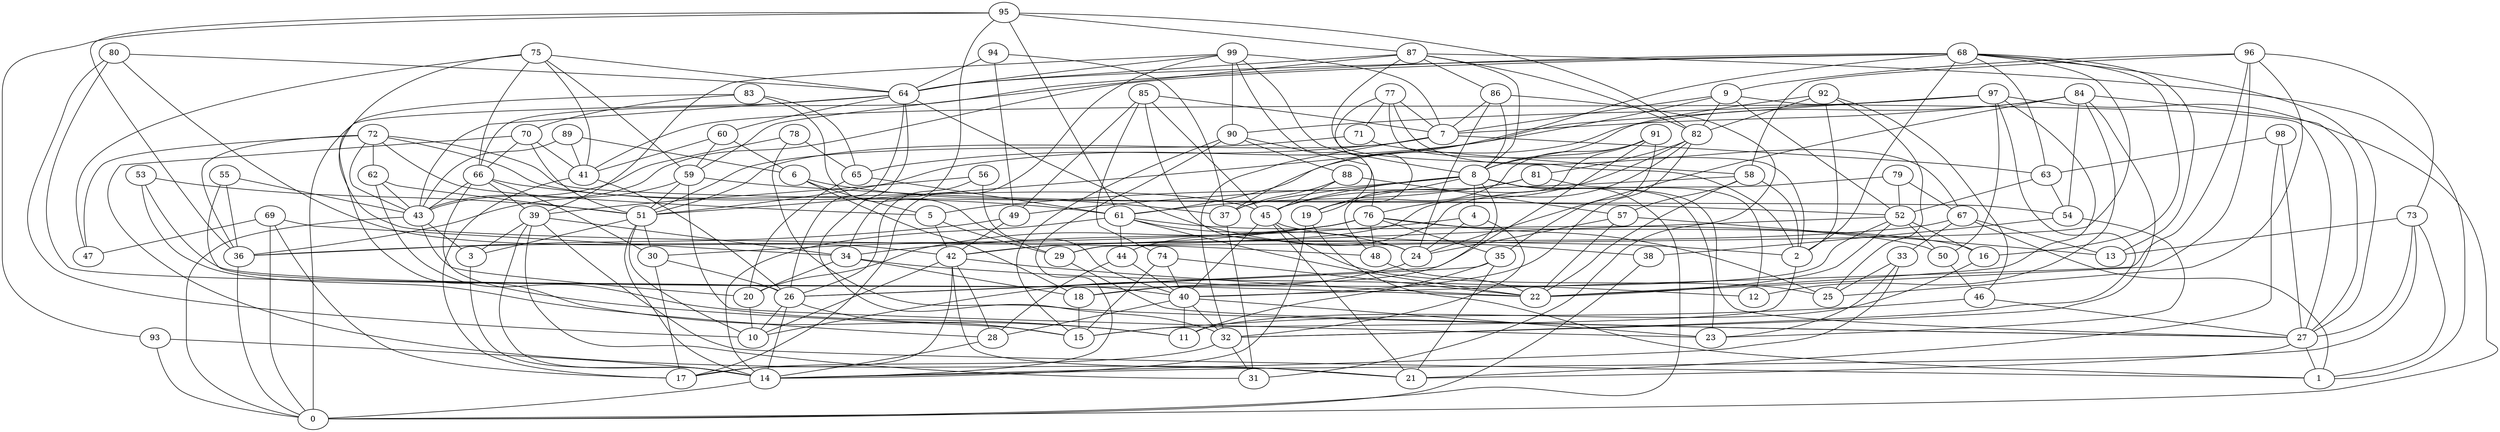 digraph GG_graph {

subgraph G_graph {
edge [color = black]
"60" -> "59" [dir = none]
"60" -> "6" [dir = none]
"60" -> "41" [dir = none]
"78" -> "65" [dir = none]
"78" -> "27" [dir = none]
"78" -> "43" [dir = none]
"49" -> "36" [dir = none]
"49" -> "42" [dir = none]
"83" -> "65" [dir = none]
"83" -> "11" [dir = none]
"83" -> "29" [dir = none]
"83" -> "70" [dir = none]
"87" -> "1" [dir = none]
"87" -> "59" [dir = none]
"87" -> "82" [dir = none]
"87" -> "2" [dir = none]
"87" -> "86" [dir = none]
"87" -> "64" [dir = none]
"87" -> "8" [dir = none]
"89" -> "6" [dir = none]
"89" -> "41" [dir = none]
"89" -> "43" [dir = none]
"88" -> "45" [dir = none]
"88" -> "57" [dir = none]
"88" -> "37" [dir = none]
"98" -> "63" [dir = none]
"98" -> "21" [dir = none]
"98" -> "27" [dir = none]
"79" -> "52" [dir = none]
"79" -> "44" [dir = none]
"79" -> "67" [dir = none]
"56" -> "40" [dir = none]
"56" -> "39" [dir = none]
"56" -> "26" [dir = none]
"26" -> "14" [dir = none]
"26" -> "15" [dir = none]
"26" -> "10" [dir = none]
"41" -> "17" [dir = none]
"41" -> "26" [dir = none]
"74" -> "15" [dir = none]
"74" -> "40" [dir = none]
"74" -> "22" [dir = none]
"2" -> "15" [dir = none]
"97" -> "32" [dir = none]
"97" -> "22" [dir = none]
"97" -> "0" [dir = none]
"97" -> "41" [dir = none]
"97" -> "90" [dir = none]
"97" -> "51" [dir = none]
"97" -> "50" [dir = none]
"71" -> "58" [dir = none]
"71" -> "51" [dir = none]
"53" -> "28" [dir = none]
"53" -> "22" [dir = none]
"53" -> "51" [dir = none]
"52" -> "16" [dir = none]
"52" -> "50" [dir = none]
"52" -> "18" [dir = none]
"52" -> "22" [dir = none]
"52" -> "29" [dir = none]
"92" -> "2" [dir = none]
"92" -> "46" [dir = none]
"92" -> "8" [dir = none]
"92" -> "82" [dir = none]
"92" -> "25" [dir = none]
"82" -> "81" [dir = none]
"82" -> "42" [dir = none]
"82" -> "76" [dir = none]
"82" -> "40" [dir = none]
"68" -> "37" [dir = none]
"68" -> "2" [dir = none]
"68" -> "13" [dir = none]
"68" -> "63" [dir = none]
"68" -> "29" [dir = none]
"68" -> "64" [dir = none]
"68" -> "43" [dir = none]
"68" -> "27" [dir = none]
"68" -> "16" [dir = none]
"68" -> "66" [dir = none]
"94" -> "37" [dir = none]
"94" -> "49" [dir = none]
"94" -> "64" [dir = none]
"70" -> "41" [dir = none]
"70" -> "51" [dir = none]
"70" -> "21" [dir = none]
"70" -> "66" [dir = none]
"66" -> "30" [dir = none]
"66" -> "43" [dir = none]
"66" -> "15" [dir = none]
"66" -> "61" [dir = none]
"66" -> "39" [dir = none]
"93" -> "0" [dir = none]
"93" -> "14" [dir = none]
"9" -> "27" [dir = none]
"9" -> "51" [dir = none]
"9" -> "82" [dir = none]
"9" -> "7" [dir = none]
"9" -> "52" [dir = none]
"39" -> "31" [dir = none]
"39" -> "34" [dir = none]
"39" -> "14" [dir = none]
"39" -> "1" [dir = none]
"39" -> "3" [dir = none]
"90" -> "14" [dir = none]
"90" -> "88" [dir = none]
"90" -> "15" [dir = none]
"90" -> "76" [dir = none]
"6" -> "5" [dir = none]
"6" -> "18" [dir = none]
"6" -> "37" [dir = none]
"33" -> "23" [dir = none]
"33" -> "25" [dir = none]
"33" -> "14" [dir = none]
"48" -> "22" [dir = none]
"51" -> "3" [dir = none]
"51" -> "30" [dir = none]
"51" -> "10" [dir = none]
"51" -> "14" [dir = none]
"20" -> "10" [dir = none]
"86" -> "8" [dir = none]
"86" -> "24" [dir = none]
"86" -> "31" [dir = none]
"86" -> "7" [dir = none]
"55" -> "26" [dir = none]
"55" -> "36" [dir = none]
"55" -> "43" [dir = none]
"3" -> "14" [dir = none]
"62" -> "11" [dir = none]
"62" -> "43" [dir = none]
"62" -> "51" [dir = none]
"58" -> "57" [dir = none]
"58" -> "22" [dir = none]
"58" -> "5" [dir = none]
"58" -> "2" [dir = none]
"30" -> "17" [dir = none]
"30" -> "26" [dir = none]
"84" -> "7" [dir = none]
"84" -> "54" [dir = none]
"84" -> "61" [dir = none]
"84" -> "27" [dir = none]
"84" -> "32" [dir = none]
"84" -> "24" [dir = none]
"84" -> "12" [dir = none]
"18" -> "15" [dir = none]
"73" -> "14" [dir = none]
"73" -> "27" [dir = none]
"73" -> "1" [dir = none]
"77" -> "71" [dir = none]
"77" -> "2" [dir = none]
"77" -> "67" [dir = none]
"77" -> "19" [dir = none]
"77" -> "7" [dir = none]
"63" -> "52" [dir = none]
"63" -> "54" [dir = none]
"64" -> "38" [dir = none]
"64" -> "43" [dir = none]
"64" -> "26" [dir = none]
"64" -> "32" [dir = none]
"64" -> "0" [dir = none]
"64" -> "60" [dir = none]
"34" -> "12" [dir = none]
"34" -> "18" [dir = none]
"34" -> "20" [dir = none]
"14" -> "0" [dir = none]
"46" -> "15" [dir = none]
"46" -> "27" [dir = none]
"37" -> "31" [dir = none]
"91" -> "8" [dir = none]
"91" -> "19" [dir = none]
"91" -> "26" [dir = none]
"91" -> "35" [dir = none]
"91" -> "48" [dir = none]
"40" -> "11" [dir = none]
"40" -> "28" [dir = none]
"40" -> "32" [dir = none]
"40" -> "23" [dir = none]
"36" -> "0" [dir = none]
"28" -> "14" [dir = none]
"7" -> "51" [dir = none]
"7" -> "32" [dir = none]
"7" -> "65" [dir = none]
"7" -> "63" [dir = none]
"65" -> "20" [dir = none]
"65" -> "61" [dir = none]
"72" -> "45" [dir = none]
"72" -> "36" [dir = none]
"72" -> "47" [dir = none]
"72" -> "43" [dir = none]
"72" -> "54" [dir = none]
"72" -> "62" [dir = none]
"72" -> "5" [dir = none]
"35" -> "26" [dir = none]
"35" -> "21" [dir = none]
"35" -> "11" [dir = none]
"8" -> "19" [dir = none]
"8" -> "18" [dir = none]
"8" -> "49" [dir = none]
"8" -> "4" [dir = none]
"8" -> "27" [dir = none]
"8" -> "0" [dir = none]
"8" -> "45" [dir = none]
"8" -> "37" [dir = none]
"8" -> "23" [dir = none]
"29" -> "27" [dir = none]
"99" -> "8" [dir = none]
"99" -> "19" [dir = none]
"99" -> "39" [dir = none]
"99" -> "90" [dir = none]
"99" -> "64" [dir = none]
"99" -> "7" [dir = none]
"27" -> "21" [dir = none]
"27" -> "1" [dir = none]
"44" -> "28" [dir = none]
"44" -> "40" [dir = none]
"5" -> "29" [dir = none]
"5" -> "42" [dir = none]
"54" -> "23" [dir = none]
"54" -> "38" [dir = none]
"76" -> "35" [dir = none]
"76" -> "25" [dir = none]
"76" -> "20" [dir = none]
"76" -> "30" [dir = none]
"76" -> "36" [dir = none]
"76" -> "16" [dir = none]
"76" -> "48" [dir = none]
"75" -> "41" [dir = none]
"75" -> "66" [dir = none]
"75" -> "48" [dir = none]
"75" -> "47" [dir = none]
"75" -> "64" [dir = none]
"75" -> "59" [dir = none]
"96" -> "58" [dir = none]
"96" -> "73" [dir = none]
"96" -> "25" [dir = none]
"96" -> "40" [dir = none]
"96" -> "9" [dir = none]
"96" -> "22" [dir = none]
"43" -> "0" [dir = none]
"43" -> "20" [dir = none]
"43" -> "3" [dir = none]
"32" -> "17" [dir = none]
"32" -> "31" [dir = none]
"16" -> "11" [dir = none]
"61" -> "22" [dir = none]
"61" -> "44" [dir = none]
"61" -> "50" [dir = none]
"61" -> "24" [dir = none]
"61" -> "14" [dir = none]
"38" -> "0" [dir = none]
"67" -> "13" [dir = none]
"67" -> "42" [dir = none]
"67" -> "33" [dir = none]
"59" -> "23" [dir = none]
"59" -> "52" [dir = none]
"59" -> "36" [dir = none]
"59" -> "51" [dir = none]
"50" -> "46" [dir = none]
"85" -> "7" [dir = none]
"85" -> "49" [dir = none]
"85" -> "24" [dir = none]
"85" -> "45" [dir = none]
"85" -> "74" [dir = none]
"19" -> "1" [dir = none]
"19" -> "14" [dir = none]
"69" -> "34" [dir = none]
"69" -> "17" [dir = none]
"69" -> "0" [dir = none]
"69" -> "47" [dir = none]
"81" -> "12" [dir = none]
"81" -> "45" [dir = none]
"81" -> "61" [dir = none]
"95" -> "34" [dir = none]
"95" -> "93" [dir = none]
"95" -> "82" [dir = none]
"95" -> "87" [dir = none]
"95" -> "61" [dir = none]
"95" -> "36" [dir = none]
"80" -> "10" [dir = none]
"80" -> "40" [dir = none]
"80" -> "64" [dir = none]
"80" -> "42" [dir = none]
"42" -> "10" [dir = none]
"42" -> "21" [dir = none]
"42" -> "17" [dir = none]
"42" -> "28" [dir = none]
"42" -> "22" [dir = none]
"4" -> "32" [dir = none]
"4" -> "34" [dir = none]
"4" -> "24" [dir = none]
"24" -> "10" [dir = none]
"57" -> "24" [dir = none]
"57" -> "22" [dir = none]
"57" -> "13" [dir = none]
"45" -> "25" [dir = none]
"45" -> "40" [dir = none]
"45" -> "2" [dir = none]
"45" -> "21" [dir = none]
"73" -> "13" [dir = none]
"67" -> "1" [dir = none]
"99" -> "17" [dir = none]
}

}
